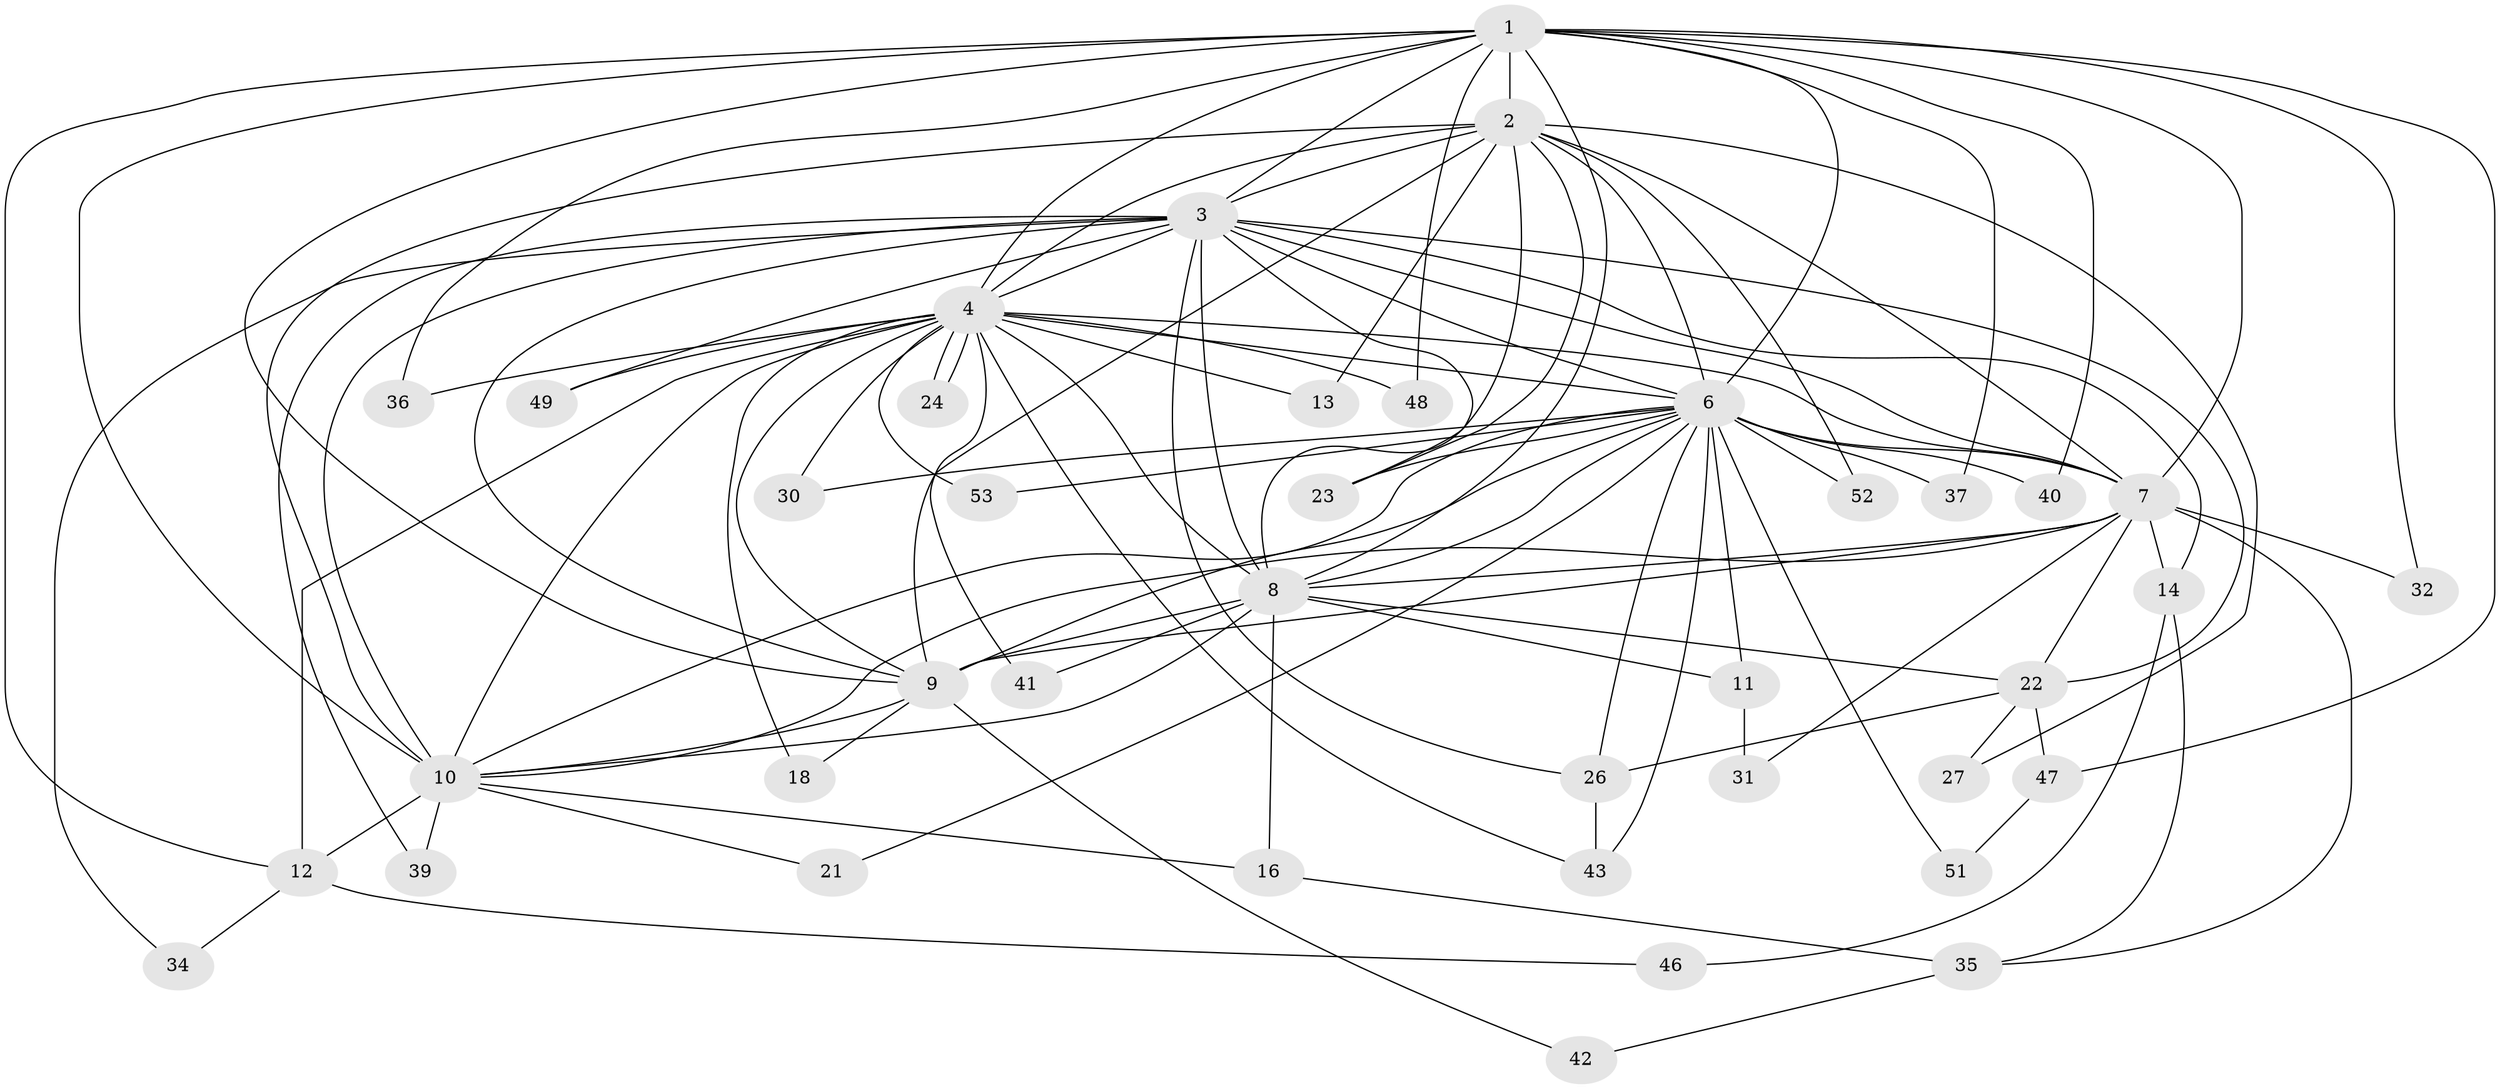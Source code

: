 // original degree distribution, {17: 0.03508771929824561, 15: 0.017543859649122806, 14: 0.05263157894736842, 22: 0.017543859649122806, 13: 0.03508771929824561, 18: 0.017543859649122806, 3: 0.17543859649122806, 5: 0.017543859649122806, 2: 0.543859649122807, 4: 0.05263157894736842, 6: 0.03508771929824561}
// Generated by graph-tools (version 1.1) at 2025/41/03/06/25 10:41:42]
// undirected, 40 vertices, 104 edges
graph export_dot {
graph [start="1"]
  node [color=gray90,style=filled];
  1 [super="+33"];
  2 [super="+50"];
  3 [super="+5"];
  4 [super="+20"];
  6 [super="+19"];
  7 [super="+15"];
  8 [super="+28"];
  9 [super="+17"];
  10 [super="+44"];
  11;
  12 [super="+55"];
  13;
  14 [super="+25"];
  16;
  18;
  21;
  22 [super="+57"];
  23 [super="+29"];
  24;
  26 [super="+45"];
  27;
  30;
  31;
  32;
  34;
  35 [super="+38"];
  36;
  37;
  39;
  40 [super="+54"];
  41;
  42;
  43 [super="+56"];
  46;
  47;
  48;
  49;
  51;
  52;
  53;
  1 -- 2 [weight=2];
  1 -- 3 [weight=2];
  1 -- 4;
  1 -- 6;
  1 -- 7;
  1 -- 8;
  1 -- 9;
  1 -- 10;
  1 -- 12;
  1 -- 32;
  1 -- 36;
  1 -- 37;
  1 -- 40;
  1 -- 47;
  1 -- 48;
  2 -- 3 [weight=2];
  2 -- 4;
  2 -- 6;
  2 -- 7;
  2 -- 8 [weight=2];
  2 -- 9;
  2 -- 10;
  2 -- 13;
  2 -- 23;
  2 -- 27;
  2 -- 52;
  3 -- 4 [weight=2];
  3 -- 6 [weight=2];
  3 -- 7 [weight=3];
  3 -- 8 [weight=2];
  3 -- 9 [weight=2];
  3 -- 10 [weight=2];
  3 -- 14 [weight=2];
  3 -- 34;
  3 -- 39;
  3 -- 49;
  3 -- 22;
  3 -- 26;
  3 -- 23;
  4 -- 6;
  4 -- 7;
  4 -- 8 [weight=2];
  4 -- 9;
  4 -- 10;
  4 -- 12;
  4 -- 13;
  4 -- 18;
  4 -- 24;
  4 -- 24;
  4 -- 30;
  4 -- 36;
  4 -- 41;
  4 -- 48;
  4 -- 49;
  4 -- 53;
  4 -- 43;
  6 -- 7;
  6 -- 8 [weight=2];
  6 -- 9;
  6 -- 10;
  6 -- 11;
  6 -- 21;
  6 -- 23;
  6 -- 26;
  6 -- 30;
  6 -- 43;
  6 -- 52;
  6 -- 51;
  6 -- 53;
  6 -- 37;
  6 -- 40 [weight=2];
  7 -- 8;
  7 -- 9;
  7 -- 10;
  7 -- 14;
  7 -- 32;
  7 -- 31;
  7 -- 22;
  7 -- 35;
  8 -- 9 [weight=3];
  8 -- 10;
  8 -- 11;
  8 -- 16;
  8 -- 22;
  8 -- 41;
  9 -- 10 [weight=2];
  9 -- 18;
  9 -- 42;
  10 -- 16;
  10 -- 21;
  10 -- 39;
  10 -- 12;
  11 -- 31;
  12 -- 34;
  12 -- 46;
  14 -- 35;
  14 -- 46;
  16 -- 35;
  22 -- 27;
  22 -- 47;
  22 -- 26;
  26 -- 43;
  35 -- 42;
  47 -- 51;
}
